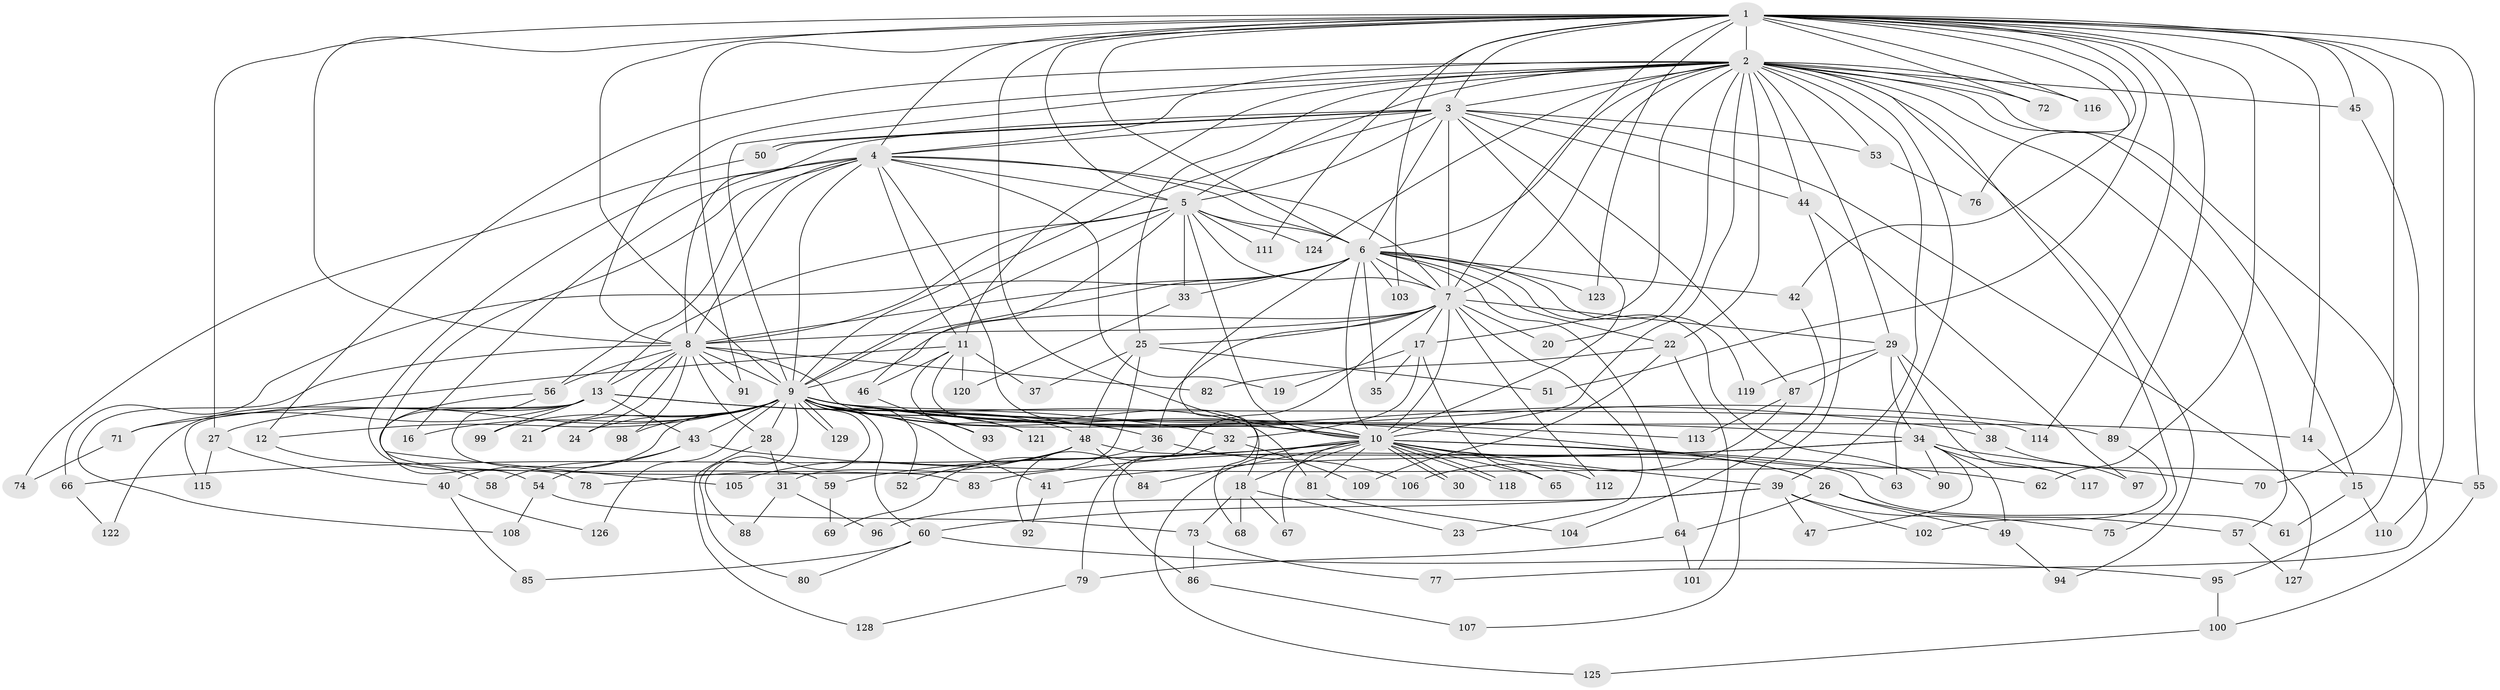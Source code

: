 // coarse degree distribution, {25: 0.01020408163265306, 30: 0.01020408163265306, 14: 0.01020408163265306, 15: 0.02040816326530612, 13: 0.01020408163265306, 26: 0.02040816326530612, 33: 0.01020408163265306, 8: 0.02040816326530612, 3: 0.1836734693877551, 11: 0.01020408163265306, 4: 0.09183673469387756, 2: 0.4897959183673469, 6: 0.05102040816326531, 5: 0.04081632653061224, 7: 0.01020408163265306, 1: 0.01020408163265306}
// Generated by graph-tools (version 1.1) at 2025/23/03/03/25 07:23:48]
// undirected, 129 vertices, 283 edges
graph export_dot {
graph [start="1"]
  node [color=gray90,style=filled];
  1;
  2;
  3;
  4;
  5;
  6;
  7;
  8;
  9;
  10;
  11;
  12;
  13;
  14;
  15;
  16;
  17;
  18;
  19;
  20;
  21;
  22;
  23;
  24;
  25;
  26;
  27;
  28;
  29;
  30;
  31;
  32;
  33;
  34;
  35;
  36;
  37;
  38;
  39;
  40;
  41;
  42;
  43;
  44;
  45;
  46;
  47;
  48;
  49;
  50;
  51;
  52;
  53;
  54;
  55;
  56;
  57;
  58;
  59;
  60;
  61;
  62;
  63;
  64;
  65;
  66;
  67;
  68;
  69;
  70;
  71;
  72;
  73;
  74;
  75;
  76;
  77;
  78;
  79;
  80;
  81;
  82;
  83;
  84;
  85;
  86;
  87;
  88;
  89;
  90;
  91;
  92;
  93;
  94;
  95;
  96;
  97;
  98;
  99;
  100;
  101;
  102;
  103;
  104;
  105;
  106;
  107;
  108;
  109;
  110;
  111;
  112;
  113;
  114;
  115;
  116;
  117;
  118;
  119;
  120;
  121;
  122;
  123;
  124;
  125;
  126;
  127;
  128;
  129;
  1 -- 2;
  1 -- 3;
  1 -- 4;
  1 -- 5;
  1 -- 6;
  1 -- 7;
  1 -- 8;
  1 -- 9;
  1 -- 10;
  1 -- 14;
  1 -- 27;
  1 -- 42;
  1 -- 45;
  1 -- 51;
  1 -- 55;
  1 -- 62;
  1 -- 70;
  1 -- 72;
  1 -- 76;
  1 -- 89;
  1 -- 91;
  1 -- 103;
  1 -- 110;
  1 -- 111;
  1 -- 114;
  1 -- 116;
  1 -- 123;
  2 -- 3;
  2 -- 4;
  2 -- 5;
  2 -- 6;
  2 -- 7;
  2 -- 8;
  2 -- 9;
  2 -- 10;
  2 -- 11;
  2 -- 12;
  2 -- 15;
  2 -- 17;
  2 -- 20;
  2 -- 22;
  2 -- 25;
  2 -- 29;
  2 -- 39;
  2 -- 44;
  2 -- 45;
  2 -- 53;
  2 -- 57;
  2 -- 63;
  2 -- 72;
  2 -- 75;
  2 -- 94;
  2 -- 95;
  2 -- 116;
  2 -- 124;
  3 -- 4;
  3 -- 5;
  3 -- 6;
  3 -- 7;
  3 -- 8;
  3 -- 9;
  3 -- 10;
  3 -- 44;
  3 -- 50;
  3 -- 50;
  3 -- 53;
  3 -- 87;
  3 -- 127;
  4 -- 5;
  4 -- 6;
  4 -- 7;
  4 -- 8;
  4 -- 9;
  4 -- 10;
  4 -- 11;
  4 -- 16;
  4 -- 19;
  4 -- 56;
  4 -- 59;
  4 -- 78;
  5 -- 6;
  5 -- 7;
  5 -- 8;
  5 -- 9;
  5 -- 10;
  5 -- 13;
  5 -- 33;
  5 -- 46;
  5 -- 111;
  5 -- 124;
  6 -- 7;
  6 -- 8;
  6 -- 9;
  6 -- 10;
  6 -- 22;
  6 -- 33;
  6 -- 35;
  6 -- 42;
  6 -- 64;
  6 -- 66;
  6 -- 68;
  6 -- 90;
  6 -- 103;
  6 -- 119;
  6 -- 123;
  7 -- 8;
  7 -- 9;
  7 -- 10;
  7 -- 17;
  7 -- 20;
  7 -- 23;
  7 -- 25;
  7 -- 29;
  7 -- 36;
  7 -- 92;
  7 -- 112;
  8 -- 9;
  8 -- 10;
  8 -- 13;
  8 -- 21;
  8 -- 24;
  8 -- 28;
  8 -- 56;
  8 -- 82;
  8 -- 91;
  8 -- 98;
  8 -- 108;
  9 -- 10;
  9 -- 12;
  9 -- 14;
  9 -- 16;
  9 -- 21;
  9 -- 24;
  9 -- 26;
  9 -- 27;
  9 -- 28;
  9 -- 34;
  9 -- 38;
  9 -- 40;
  9 -- 41;
  9 -- 43;
  9 -- 48;
  9 -- 52;
  9 -- 60;
  9 -- 80;
  9 -- 81;
  9 -- 88;
  9 -- 89;
  9 -- 93;
  9 -- 98;
  9 -- 99;
  9 -- 113;
  9 -- 114;
  9 -- 121;
  9 -- 126;
  9 -- 129;
  9 -- 129;
  10 -- 18;
  10 -- 26;
  10 -- 30;
  10 -- 30;
  10 -- 39;
  10 -- 59;
  10 -- 62;
  10 -- 63;
  10 -- 65;
  10 -- 66;
  10 -- 67;
  10 -- 81;
  10 -- 84;
  10 -- 112;
  10 -- 118;
  10 -- 118;
  10 -- 125;
  11 -- 18;
  11 -- 37;
  11 -- 46;
  11 -- 71;
  11 -- 120;
  11 -- 121;
  12 -- 58;
  13 -- 32;
  13 -- 36;
  13 -- 43;
  13 -- 54;
  13 -- 71;
  13 -- 99;
  13 -- 115;
  13 -- 122;
  14 -- 15;
  15 -- 61;
  15 -- 110;
  17 -- 19;
  17 -- 32;
  17 -- 35;
  17 -- 65;
  18 -- 23;
  18 -- 67;
  18 -- 68;
  18 -- 73;
  22 -- 82;
  22 -- 101;
  22 -- 109;
  25 -- 31;
  25 -- 37;
  25 -- 48;
  25 -- 51;
  26 -- 49;
  26 -- 57;
  26 -- 64;
  27 -- 40;
  27 -- 115;
  28 -- 31;
  28 -- 128;
  29 -- 34;
  29 -- 38;
  29 -- 87;
  29 -- 117;
  29 -- 119;
  31 -- 88;
  31 -- 96;
  32 -- 79;
  32 -- 86;
  32 -- 109;
  33 -- 120;
  34 -- 41;
  34 -- 47;
  34 -- 49;
  34 -- 70;
  34 -- 83;
  34 -- 90;
  34 -- 117;
  36 -- 69;
  36 -- 106;
  38 -- 97;
  39 -- 47;
  39 -- 60;
  39 -- 75;
  39 -- 96;
  39 -- 102;
  40 -- 85;
  40 -- 126;
  41 -- 92;
  42 -- 104;
  43 -- 54;
  43 -- 55;
  43 -- 58;
  44 -- 97;
  44 -- 107;
  45 -- 77;
  46 -- 93;
  48 -- 52;
  48 -- 61;
  48 -- 78;
  48 -- 84;
  48 -- 105;
  49 -- 94;
  50 -- 74;
  53 -- 76;
  54 -- 73;
  54 -- 108;
  55 -- 100;
  56 -- 83;
  56 -- 105;
  57 -- 127;
  59 -- 69;
  60 -- 80;
  60 -- 85;
  60 -- 95;
  64 -- 79;
  64 -- 101;
  66 -- 122;
  71 -- 74;
  73 -- 77;
  73 -- 86;
  79 -- 128;
  81 -- 104;
  86 -- 107;
  87 -- 106;
  87 -- 113;
  89 -- 102;
  95 -- 100;
  100 -- 125;
}
